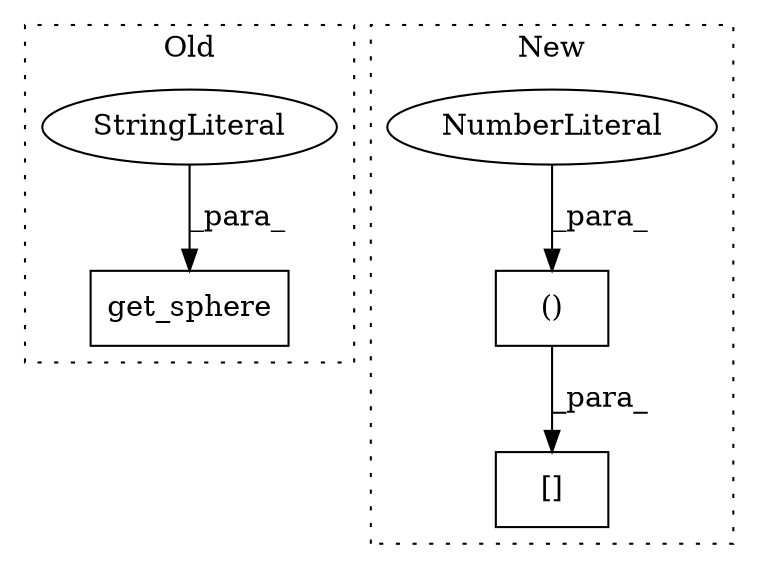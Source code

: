 digraph G {
subgraph cluster0 {
1 [label="get_sphere" a="32" s="3005,3030" l="11,1" shape="box"];
5 [label="StringLiteral" a="45" s="3016" l="14" shape="ellipse"];
label = "Old";
style="dotted";
}
subgraph cluster1 {
2 [label="[]" a="2" s="3641,3701" l="35,2" shape="box"];
3 [label="()" a="106" s="3676" l="25" shape="box"];
4 [label="NumberLiteral" a="34" s="3676" l="2" shape="ellipse"];
label = "New";
style="dotted";
}
3 -> 2 [label="_para_"];
4 -> 3 [label="_para_"];
5 -> 1 [label="_para_"];
}